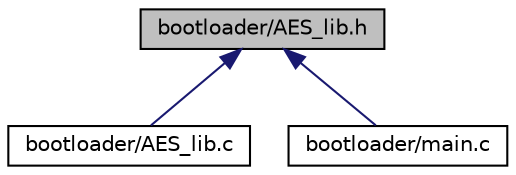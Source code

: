 digraph "bootloader/AES_lib.h"
{
  edge [fontname="Helvetica",fontsize="10",labelfontname="Helvetica",labelfontsize="10"];
  node [fontname="Helvetica",fontsize="10",shape=record];
  Node7 [label="bootloader/AES_lib.h",height=0.2,width=0.4,color="black", fillcolor="grey75", style="filled", fontcolor="black"];
  Node7 -> Node8 [dir="back",color="midnightblue",fontsize="10",style="solid"];
  Node8 [label="bootloader/AES_lib.c",height=0.2,width=0.4,color="black", fillcolor="white", style="filled",URL="$bootloader_2_a_e_s__lib_8c.html"];
  Node7 -> Node9 [dir="back",color="midnightblue",fontsize="10",style="solid"];
  Node9 [label="bootloader/main.c",height=0.2,width=0.4,color="black", fillcolor="white", style="filled",URL="$bootloader_2main_8c.html"];
}
